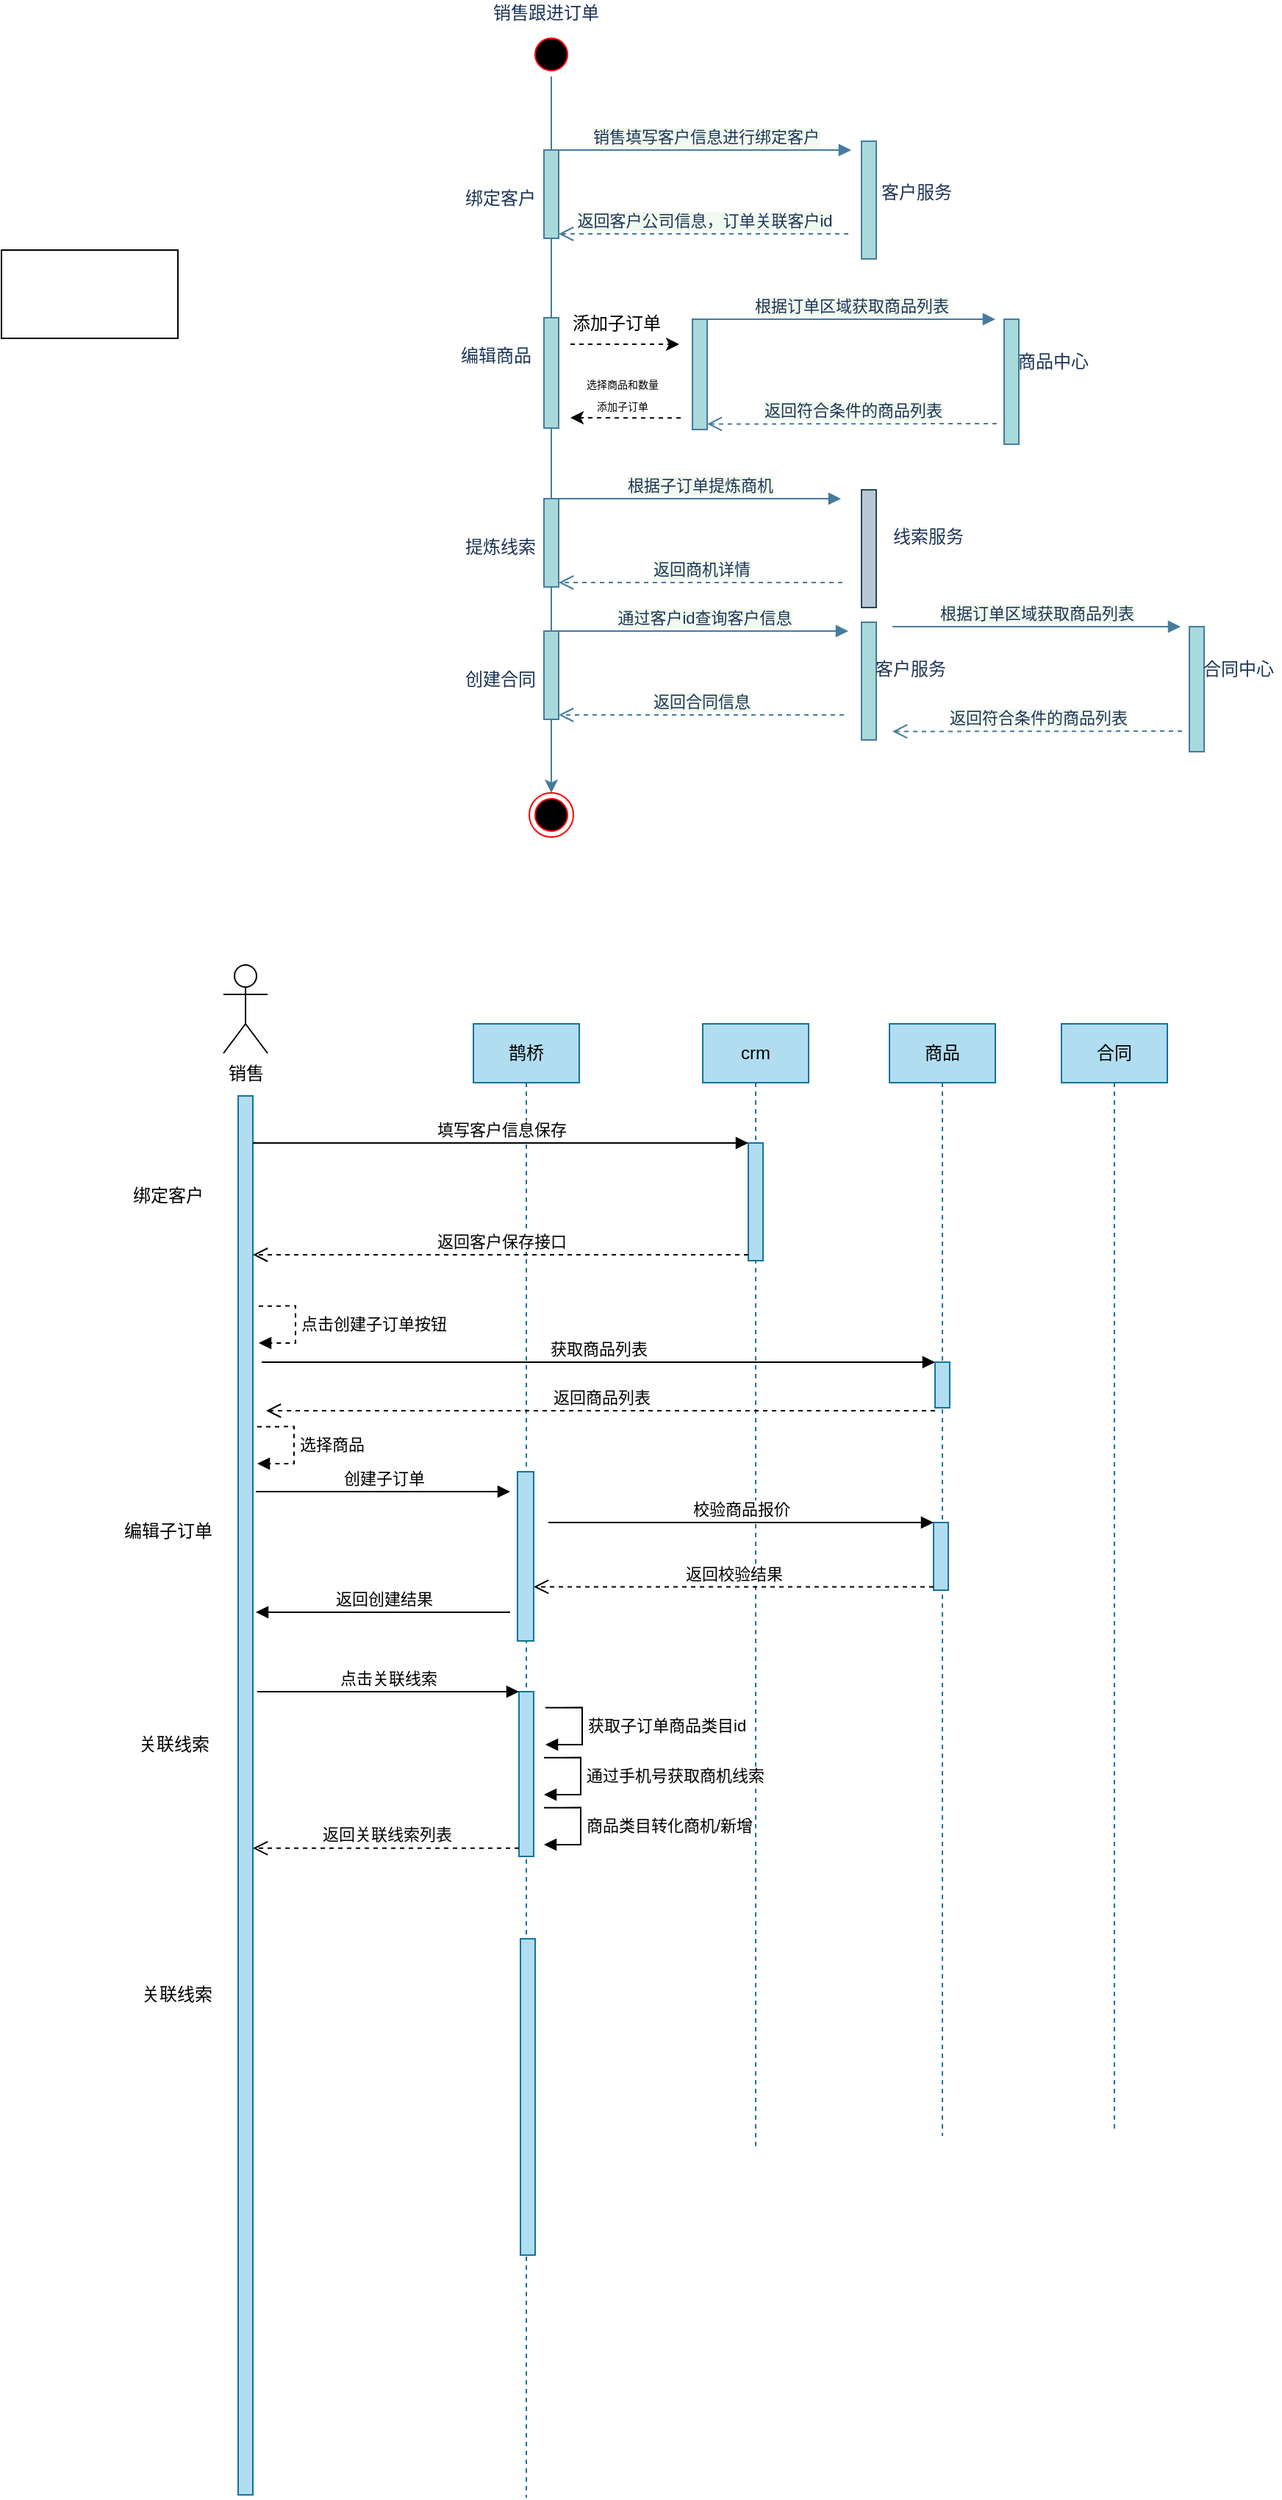 <mxfile version="13.8.0" type="github">
  <diagram id="PIqpq7g2yBhrVfeTVyQ7" name="第 1 页">
    <mxGraphModel dx="1822" dy="1141" grid="0" gridSize="10" guides="1" tooltips="1" connect="1" arrows="1" fold="1" page="0" pageScale="1" pageWidth="827" pageHeight="1169" background="none" math="0" shadow="0">
      <root>
        <mxCell id="0" />
        <mxCell id="1" parent="0" />
        <mxCell id="DmI60GA0uWcOQrbNNr-2-2" value="销售跟进订单" style="text;html=1;align=center;verticalAlign=middle;resizable=0;points=[];autosize=1;fontColor=#1D3557;" parent="1" vertex="1">
          <mxGeometry x="109" y="-362" width="82" height="18" as="geometry" />
        </mxCell>
        <mxCell id="PYMbP-hpmB8G9cI8jIo8-4" value="" style="edgeStyle=orthogonalEdgeStyle;curved=0;rounded=1;sketch=0;orthogonalLoop=1;jettySize=auto;html=1;strokeColor=#457B9D;fillColor=#A8DADC;fontColor=#1D3557;entryX=0.5;entryY=0;entryDx=0;entryDy=0;" parent="1" source="PYMbP-hpmB8G9cI8jIo8-2" target="PYMbP-hpmB8G9cI8jIo8-1" edge="1">
          <mxGeometry relative="1" as="geometry" />
        </mxCell>
        <mxCell id="DmI60GA0uWcOQrbNNr-2-10" value="" style="html=1;points=[];perimeter=orthogonalPerimeter;rounded=0;sketch=0;fillColor=#A8DADC;strokeColor=#457B9D;fontColor=#1D3557;" parent="1" vertex="1">
          <mxGeometry x="149" y="-260" width="10" height="60" as="geometry" />
        </mxCell>
        <mxCell id="DmI60GA0uWcOQrbNNr-2-11" value="销售填写客户信息进行绑定客户" style="html=1;verticalAlign=bottom;endArrow=block;strokeColor=#457B9D;fontColor=#1D3557;labelBackgroundColor=#F1FAEE;exitX=1;exitY=0;exitDx=0;exitDy=0;" parent="1" source="DmI60GA0uWcOQrbNNr-2-10" edge="1">
          <mxGeometry relative="1" as="geometry">
            <mxPoint x="358" y="-260" as="targetPoint" />
          </mxGeometry>
        </mxCell>
        <mxCell id="DmI60GA0uWcOQrbNNr-2-12" value="返回客户公司信息，订单关联客户id" style="html=1;verticalAlign=bottom;endArrow=open;dashed=1;endSize=8;strokeColor=#457B9D;fontColor=#1D3557;labelBackgroundColor=#F1FAEE;entryX=1;entryY=0.95;entryDx=0;entryDy=0;" parent="1" target="DmI60GA0uWcOQrbNNr-2-10" edge="1">
          <mxGeometry relative="1" as="geometry">
            <mxPoint x="356" y="-203" as="sourcePoint" />
          </mxGeometry>
        </mxCell>
        <mxCell id="DmI60GA0uWcOQrbNNr-2-13" value="" style="html=1;points=[];perimeter=orthogonalPerimeter;rounded=0;sketch=0;fillColor=#A8DADC;strokeColor=#457B9D;fontColor=#1D3557;" parent="1" vertex="1">
          <mxGeometry x="365" y="-266" width="10" height="80" as="geometry" />
        </mxCell>
        <mxCell id="DmI60GA0uWcOQrbNNr-2-14" value="绑定客户" style="text;html=1;align=center;verticalAlign=middle;resizable=0;points=[];autosize=1;fontColor=#1D3557;" parent="1" vertex="1">
          <mxGeometry x="90" y="-236" width="58" height="18" as="geometry" />
        </mxCell>
        <mxCell id="DmI60GA0uWcOQrbNNr-2-15" value="客户服务" style="text;html=1;align=center;verticalAlign=middle;resizable=0;points=[];autosize=1;fontColor=#1D3557;" parent="1" vertex="1">
          <mxGeometry x="373" y="-240" width="58" height="18" as="geometry" />
        </mxCell>
        <mxCell id="DmI60GA0uWcOQrbNNr-2-17" value="" style="html=1;points=[];perimeter=orthogonalPerimeter;rounded=0;sketch=0;fillColor=#A8DADC;strokeColor=#457B9D;fontColor=#1D3557;" parent="1" vertex="1">
          <mxGeometry x="250" y="-145" width="10" height="75" as="geometry" />
        </mxCell>
        <mxCell id="DmI60GA0uWcOQrbNNr-2-18" value="根据订单区域获取商品列表" style="html=1;verticalAlign=bottom;endArrow=block;strokeColor=#457B9D;fontColor=#1D3557;labelBackgroundColor=#F1FAEE;exitX=1;exitY=0;exitDx=0;exitDy=0;" parent="1" source="DmI60GA0uWcOQrbNNr-2-17" edge="1">
          <mxGeometry relative="1" as="geometry">
            <mxPoint x="456" y="-145" as="targetPoint" />
          </mxGeometry>
        </mxCell>
        <mxCell id="DmI60GA0uWcOQrbNNr-2-19" value="返回符合条件的商品列表" style="html=1;verticalAlign=bottom;endArrow=open;dashed=1;endSize=8;strokeColor=#457B9D;fontColor=#1D3557;labelBackgroundColor=#F1FAEE;entryX=1;entryY=0.95;entryDx=0;entryDy=0;" parent="1" target="DmI60GA0uWcOQrbNNr-2-17" edge="1">
          <mxGeometry relative="1" as="geometry">
            <mxPoint x="457" y="-74" as="sourcePoint" />
          </mxGeometry>
        </mxCell>
        <mxCell id="DmI60GA0uWcOQrbNNr-2-20" value="" style="html=1;points=[];perimeter=orthogonalPerimeter;rounded=0;sketch=0;fillColor=#A8DADC;strokeColor=#457B9D;fontColor=#1D3557;" parent="1" vertex="1">
          <mxGeometry x="462" y="-145" width="10" height="85" as="geometry" />
        </mxCell>
        <mxCell id="DmI60GA0uWcOQrbNNr-2-21" value="编辑商品" style="text;html=1;align=center;verticalAlign=middle;resizable=0;points=[];autosize=1;fontColor=#1D3557;" parent="1" vertex="1">
          <mxGeometry x="87" y="-129" width="58" height="18" as="geometry" />
        </mxCell>
        <mxCell id="DmI60GA0uWcOQrbNNr-2-22" value="商品中心" style="text;html=1;align=center;verticalAlign=middle;resizable=0;points=[];autosize=1;fontColor=#1D3557;" parent="1" vertex="1">
          <mxGeometry x="466" y="-125" width="58" height="18" as="geometry" />
        </mxCell>
        <mxCell id="DmI60GA0uWcOQrbNNr-2-23" value="" style="html=1;points=[];perimeter=orthogonalPerimeter;rounded=0;sketch=0;fillColor=#A8DADC;strokeColor=#457B9D;fontColor=#1D3557;" parent="1" vertex="1">
          <mxGeometry x="149" y="-23" width="10" height="60" as="geometry" />
        </mxCell>
        <mxCell id="DmI60GA0uWcOQrbNNr-2-24" value="根据子订单提炼商机" style="html=1;verticalAlign=bottom;endArrow=block;strokeColor=#457B9D;fontColor=#1D3557;labelBackgroundColor=#F1FAEE;exitX=1;exitY=0;exitDx=0;exitDy=0;" parent="1" source="DmI60GA0uWcOQrbNNr-2-23" edge="1">
          <mxGeometry relative="1" as="geometry">
            <mxPoint x="351" y="-23" as="targetPoint" />
          </mxGeometry>
        </mxCell>
        <mxCell id="DmI60GA0uWcOQrbNNr-2-25" value="返回商机详情" style="html=1;verticalAlign=bottom;endArrow=open;dashed=1;endSize=8;strokeColor=#457B9D;fontColor=#1D3557;labelBackgroundColor=#F1FAEE;entryX=1;entryY=0.95;entryDx=0;entryDy=0;" parent="1" target="DmI60GA0uWcOQrbNNr-2-23" edge="1">
          <mxGeometry relative="1" as="geometry">
            <mxPoint x="352" y="34" as="sourcePoint" />
          </mxGeometry>
        </mxCell>
        <mxCell id="DmI60GA0uWcOQrbNNr-2-26" value="" style="html=1;points=[];perimeter=orthogonalPerimeter;rounded=0;sketch=0;fillColor=#bac8d3;strokeColor=#23445d;" parent="1" vertex="1">
          <mxGeometry x="365" y="-29" width="10" height="80" as="geometry" />
        </mxCell>
        <mxCell id="DmI60GA0uWcOQrbNNr-2-27" value="提炼线索" style="text;html=1;align=center;verticalAlign=middle;resizable=0;points=[];autosize=1;fontColor=#1D3557;" parent="1" vertex="1">
          <mxGeometry x="90" y="1" width="58" height="18" as="geometry" />
        </mxCell>
        <mxCell id="DmI60GA0uWcOQrbNNr-2-28" value="线索服务" style="text;html=1;align=center;verticalAlign=middle;resizable=0;points=[];autosize=1;fontColor=#1D3557;" parent="1" vertex="1">
          <mxGeometry x="381" y="-6" width="58" height="18" as="geometry" />
        </mxCell>
        <mxCell id="DmI60GA0uWcOQrbNNr-2-29" value="" style="html=1;points=[];perimeter=orthogonalPerimeter;rounded=0;sketch=0;fillColor=#A8DADC;strokeColor=#457B9D;fontColor=#1D3557;" parent="1" vertex="1">
          <mxGeometry x="149" y="67" width="10" height="60" as="geometry" />
        </mxCell>
        <mxCell id="DmI60GA0uWcOQrbNNr-2-30" value="通过客户id查询客户信息" style="html=1;verticalAlign=bottom;endArrow=block;strokeColor=#457B9D;fontColor=#1D3557;labelBackgroundColor=#F1FAEE;exitX=1;exitY=0;exitDx=0;exitDy=0;" parent="1" source="DmI60GA0uWcOQrbNNr-2-29" edge="1">
          <mxGeometry relative="1" as="geometry">
            <mxPoint x="356" y="67" as="targetPoint" />
          </mxGeometry>
        </mxCell>
        <mxCell id="DmI60GA0uWcOQrbNNr-2-31" value="返回合同信息" style="html=1;verticalAlign=bottom;endArrow=open;dashed=1;endSize=8;strokeColor=#457B9D;fontColor=#1D3557;labelBackgroundColor=#F1FAEE;entryX=1;entryY=0.95;entryDx=0;entryDy=0;" parent="1" target="DmI60GA0uWcOQrbNNr-2-29" edge="1">
          <mxGeometry relative="1" as="geometry">
            <mxPoint x="353" y="124" as="sourcePoint" />
          </mxGeometry>
        </mxCell>
        <mxCell id="DmI60GA0uWcOQrbNNr-2-32" value="" style="html=1;points=[];perimeter=orthogonalPerimeter;rounded=0;sketch=0;fillColor=#A8DADC;strokeColor=#457B9D;fontColor=#1D3557;" parent="1" vertex="1">
          <mxGeometry x="365" y="61" width="10" height="80" as="geometry" />
        </mxCell>
        <mxCell id="DmI60GA0uWcOQrbNNr-2-33" value="创建合同" style="text;html=1;align=center;verticalAlign=middle;resizable=0;points=[];autosize=1;fontColor=#1D3557;" parent="1" vertex="1">
          <mxGeometry x="90" y="91" width="58" height="18" as="geometry" />
        </mxCell>
        <mxCell id="DmI60GA0uWcOQrbNNr-2-34" value="客户服务" style="text;html=1;align=center;verticalAlign=middle;resizable=0;points=[];autosize=1;fontColor=#1D3557;" parent="1" vertex="1">
          <mxGeometry x="369" y="84" width="58" height="18" as="geometry" />
        </mxCell>
        <mxCell id="PYMbP-hpmB8G9cI8jIo8-1" value="" style="ellipse;html=1;shape=endState;fillColor=#000000;strokeColor=#ff0000;rounded=0;sketch=0;fontColor=#1D3557;" parent="1" vertex="1">
          <mxGeometry x="139" y="177" width="30" height="30" as="geometry" />
        </mxCell>
        <mxCell id="PYMbP-hpmB8G9cI8jIo8-2" value="" style="ellipse;html=1;shape=startState;fillColor=#000000;strokeColor=#ff0000;rounded=0;sketch=0;fontColor=#1D3557;" parent="1" vertex="1">
          <mxGeometry x="139" y="-340" width="30" height="30" as="geometry" />
        </mxCell>
        <mxCell id="SoGWiR2uLx1Ju7XlsU4c-3" value="" style="rounded=0;whiteSpace=wrap;html=1;" vertex="1" parent="1">
          <mxGeometry x="-220" y="-192" width="120" height="60" as="geometry" />
        </mxCell>
        <mxCell id="SoGWiR2uLx1Ju7XlsU4c-4" value="" style="endArrow=classic;html=1;dashed=1;" edge="1" parent="1">
          <mxGeometry width="50" height="50" relative="1" as="geometry">
            <mxPoint x="167" y="-128" as="sourcePoint" />
            <mxPoint x="241" y="-128" as="targetPoint" />
          </mxGeometry>
        </mxCell>
        <mxCell id="SoGWiR2uLx1Ju7XlsU4c-5" value="添加子订单" style="text;html=1;align=center;verticalAlign=middle;resizable=0;points=[];autosize=1;" vertex="1" parent="1">
          <mxGeometry x="163" y="-151" width="70" height="18" as="geometry" />
        </mxCell>
        <mxCell id="SoGWiR2uLx1Ju7XlsU4c-6" value="" style="endArrow=classic;html=1;dashed=1;" edge="1" parent="1">
          <mxGeometry width="50" height="50" relative="1" as="geometry">
            <mxPoint x="242.0" y="-77.83" as="sourcePoint" />
            <mxPoint x="167" y="-78" as="targetPoint" />
          </mxGeometry>
        </mxCell>
        <mxCell id="SoGWiR2uLx1Ju7XlsU4c-7" value="&lt;font style=&quot;font-size: 7px&quot;&gt;选择商品和数量&lt;br style=&quot;font-size: 7px&quot;&gt;添加子订单&lt;/font&gt;" style="text;html=1;align=center;verticalAlign=middle;resizable=0;points=[];autosize=1;" vertex="1" parent="1">
          <mxGeometry x="155" y="-111" width="94" height="32" as="geometry" />
        </mxCell>
        <mxCell id="SoGWiR2uLx1Ju7XlsU4c-9" value="" style="html=1;points=[];perimeter=orthogonalPerimeter;rounded=0;sketch=0;fillColor=#A8DADC;strokeColor=#457B9D;fontColor=#1D3557;" vertex="1" parent="1">
          <mxGeometry x="149" y="-146" width="10" height="75" as="geometry" />
        </mxCell>
        <mxCell id="SoGWiR2uLx1Ju7XlsU4c-16" value="根据订单区域获取商品列表" style="html=1;verticalAlign=bottom;endArrow=block;strokeColor=#457B9D;fontColor=#1D3557;labelBackgroundColor=#F1FAEE;exitX=1;exitY=0;exitDx=0;exitDy=0;" edge="1" parent="1">
          <mxGeometry relative="1" as="geometry">
            <mxPoint x="582" y="64" as="targetPoint" />
            <mxPoint x="386" y="64" as="sourcePoint" />
          </mxGeometry>
        </mxCell>
        <mxCell id="SoGWiR2uLx1Ju7XlsU4c-17" value="返回符合条件的商品列表" style="html=1;verticalAlign=bottom;endArrow=open;dashed=1;endSize=8;strokeColor=#457B9D;fontColor=#1D3557;labelBackgroundColor=#F1FAEE;entryX=1;entryY=0.95;entryDx=0;entryDy=0;" edge="1" parent="1">
          <mxGeometry relative="1" as="geometry">
            <mxPoint x="583.0" y="135" as="sourcePoint" />
            <mxPoint x="386" y="135.25" as="targetPoint" />
          </mxGeometry>
        </mxCell>
        <mxCell id="SoGWiR2uLx1Ju7XlsU4c-18" value="" style="html=1;points=[];perimeter=orthogonalPerimeter;rounded=0;sketch=0;fillColor=#A8DADC;strokeColor=#457B9D;fontColor=#1D3557;" vertex="1" parent="1">
          <mxGeometry x="588" y="64" width="10" height="85" as="geometry" />
        </mxCell>
        <mxCell id="SoGWiR2uLx1Ju7XlsU4c-19" value="合同中心" style="text;html=1;align=center;verticalAlign=middle;resizable=0;points=[];autosize=1;fontColor=#1D3557;" vertex="1" parent="1">
          <mxGeometry x="592" y="84" width="58" height="18" as="geometry" />
        </mxCell>
        <mxCell id="SoGWiR2uLx1Ju7XlsU4c-20" value="销售" style="shape=umlActor;verticalLabelPosition=bottom;verticalAlign=top;html=1;" vertex="1" parent="1">
          <mxGeometry x="-69" y="294" width="30" height="60" as="geometry" />
        </mxCell>
        <mxCell id="SoGWiR2uLx1Ju7XlsU4c-21" value="" style="html=1;points=[];perimeter=orthogonalPerimeter;fillColor=#b1ddf0;strokeColor=#10739e;" vertex="1" parent="1">
          <mxGeometry x="-59" y="383" width="10" height="951" as="geometry" />
        </mxCell>
        <mxCell id="SoGWiR2uLx1Ju7XlsU4c-22" value="鹊桥" style="shape=umlLifeline;perimeter=lifelinePerimeter;whiteSpace=wrap;html=1;container=1;collapsible=0;recursiveResize=0;outlineConnect=0;fillColor=#b1ddf0;strokeColor=#10739e;" vertex="1" parent="1">
          <mxGeometry x="101" y="334" width="72" height="1002" as="geometry" />
        </mxCell>
        <mxCell id="SoGWiR2uLx1Ju7XlsU4c-39" value="" style="html=1;points=[];perimeter=orthogonalPerimeter;fillColor=#b1ddf0;strokeColor=#10739e;" vertex="1" parent="SoGWiR2uLx1Ju7XlsU4c-22">
          <mxGeometry x="30" y="304.5" width="11" height="115" as="geometry" />
        </mxCell>
        <mxCell id="SoGWiR2uLx1Ju7XlsU4c-49" value="" style="html=1;points=[];perimeter=orthogonalPerimeter;fillColor=#b1ddf0;strokeColor=#10739e;" vertex="1" parent="SoGWiR2uLx1Ju7XlsU4c-22">
          <mxGeometry x="31" y="454" width="10" height="112" as="geometry" />
        </mxCell>
        <mxCell id="SoGWiR2uLx1Ju7XlsU4c-50" value="点击关联线索" style="html=1;verticalAlign=bottom;endArrow=block;entryX=0;entryY=0;" edge="1" target="SoGWiR2uLx1Ju7XlsU4c-49" parent="SoGWiR2uLx1Ju7XlsU4c-22">
          <mxGeometry relative="1" as="geometry">
            <mxPoint x="-147" y="454" as="sourcePoint" />
          </mxGeometry>
        </mxCell>
        <mxCell id="SoGWiR2uLx1Ju7XlsU4c-58" value="" style="html=1;points=[];perimeter=orthogonalPerimeter;fillColor=#b1ddf0;strokeColor=#10739e;" vertex="1" parent="SoGWiR2uLx1Ju7XlsU4c-22">
          <mxGeometry x="32" y="622" width="10" height="215" as="geometry" />
        </mxCell>
        <mxCell id="SoGWiR2uLx1Ju7XlsU4c-23" value="crm" style="shape=umlLifeline;perimeter=lifelinePerimeter;whiteSpace=wrap;html=1;container=1;collapsible=0;recursiveResize=0;outlineConnect=0;fillColor=#b1ddf0;strokeColor=#10739e;" vertex="1" parent="1">
          <mxGeometry x="257" y="334" width="72" height="765" as="geometry" />
        </mxCell>
        <mxCell id="SoGWiR2uLx1Ju7XlsU4c-27" value="" style="html=1;points=[];perimeter=orthogonalPerimeter;fillColor=#b1ddf0;strokeColor=#10739e;" vertex="1" parent="SoGWiR2uLx1Ju7XlsU4c-23">
          <mxGeometry x="31" y="81" width="10" height="80" as="geometry" />
        </mxCell>
        <mxCell id="SoGWiR2uLx1Ju7XlsU4c-24" value="商品" style="shape=umlLifeline;perimeter=lifelinePerimeter;whiteSpace=wrap;html=1;container=1;collapsible=0;recursiveResize=0;outlineConnect=0;fillColor=#b1ddf0;strokeColor=#10739e;" vertex="1" parent="1">
          <mxGeometry x="384" y="334" width="72" height="756" as="geometry" />
        </mxCell>
        <mxCell id="SoGWiR2uLx1Ju7XlsU4c-35" value="获取商品列表" style="html=1;verticalAlign=bottom;endArrow=block;entryX=0;entryY=0;" edge="1" target="SoGWiR2uLx1Ju7XlsU4c-34" parent="SoGWiR2uLx1Ju7XlsU4c-24">
          <mxGeometry relative="1" as="geometry">
            <mxPoint x="-427" y="230" as="sourcePoint" />
          </mxGeometry>
        </mxCell>
        <mxCell id="SoGWiR2uLx1Ju7XlsU4c-34" value="" style="html=1;points=[];perimeter=orthogonalPerimeter;fillColor=#b1ddf0;strokeColor=#10739e;" vertex="1" parent="SoGWiR2uLx1Ju7XlsU4c-24">
          <mxGeometry x="31" y="230" width="10" height="31" as="geometry" />
        </mxCell>
        <mxCell id="SoGWiR2uLx1Ju7XlsU4c-36" value="返回商品列表" style="html=1;verticalAlign=bottom;endArrow=open;dashed=1;endSize=8;exitX=0;exitY=0.95;" edge="1" parent="SoGWiR2uLx1Ju7XlsU4c-24">
          <mxGeometry relative="1" as="geometry">
            <mxPoint x="-424" y="263" as="targetPoint" />
            <mxPoint x="31" y="263" as="sourcePoint" />
          </mxGeometry>
        </mxCell>
        <mxCell id="SoGWiR2uLx1Ju7XlsU4c-42" value="" style="html=1;points=[];perimeter=orthogonalPerimeter;fillColor=#b1ddf0;strokeColor=#10739e;" vertex="1" parent="SoGWiR2uLx1Ju7XlsU4c-24">
          <mxGeometry x="30" y="339" width="10" height="46" as="geometry" />
        </mxCell>
        <mxCell id="SoGWiR2uLx1Ju7XlsU4c-43" value="校验商品报价" style="html=1;verticalAlign=bottom;endArrow=block;entryX=0;entryY=0;" edge="1" target="SoGWiR2uLx1Ju7XlsU4c-42" parent="SoGWiR2uLx1Ju7XlsU4c-24">
          <mxGeometry relative="1" as="geometry">
            <mxPoint x="-232" y="339" as="sourcePoint" />
          </mxGeometry>
        </mxCell>
        <mxCell id="SoGWiR2uLx1Ju7XlsU4c-25" value="合同" style="shape=umlLifeline;perimeter=lifelinePerimeter;whiteSpace=wrap;html=1;container=1;collapsible=0;recursiveResize=0;outlineConnect=0;fillColor=#b1ddf0;strokeColor=#10739e;" vertex="1" parent="1">
          <mxGeometry x="501" y="334" width="72" height="754" as="geometry" />
        </mxCell>
        <mxCell id="SoGWiR2uLx1Ju7XlsU4c-28" value="填写客户信息保存" style="html=1;verticalAlign=bottom;endArrow=block;entryX=0;entryY=0;" edge="1" target="SoGWiR2uLx1Ju7XlsU4c-27" parent="1" source="SoGWiR2uLx1Ju7XlsU4c-21">
          <mxGeometry relative="1" as="geometry">
            <mxPoint x="211" y="412" as="sourcePoint" />
          </mxGeometry>
        </mxCell>
        <mxCell id="SoGWiR2uLx1Ju7XlsU4c-29" value="返回客户保存接口" style="html=1;verticalAlign=bottom;endArrow=open;dashed=1;endSize=8;exitX=0;exitY=0.95;" edge="1" source="SoGWiR2uLx1Ju7XlsU4c-27" parent="1" target="SoGWiR2uLx1Ju7XlsU4c-21">
          <mxGeometry relative="1" as="geometry">
            <mxPoint x="211" y="488" as="targetPoint" />
          </mxGeometry>
        </mxCell>
        <mxCell id="SoGWiR2uLx1Ju7XlsU4c-31" value="绑定客户" style="text;html=1;align=center;verticalAlign=middle;resizable=0;points=[];autosize=1;" vertex="1" parent="1">
          <mxGeometry x="-136" y="442" width="58" height="18" as="geometry" />
        </mxCell>
        <mxCell id="SoGWiR2uLx1Ju7XlsU4c-33" value="编辑子订单" style="text;html=1;align=center;verticalAlign=middle;resizable=0;points=[];autosize=1;" vertex="1" parent="1">
          <mxGeometry x="-142" y="670" width="70" height="18" as="geometry" />
        </mxCell>
        <mxCell id="SoGWiR2uLx1Ju7XlsU4c-40" value="点击创建子订单按钮" style="edgeStyle=orthogonalEdgeStyle;html=1;align=left;spacingLeft=2;endArrow=block;rounded=0;entryX=0.1;entryY=0.33;entryDx=0;entryDy=0;entryPerimeter=0;exitX=0.1;exitY=0.33;exitDx=0;exitDy=0;exitPerimeter=0;dashed=1;" edge="1" parent="1">
          <mxGeometry relative="1" as="geometry">
            <mxPoint x="-45" y="525.84" as="sourcePoint" />
            <Array as="points">
              <mxPoint x="-20" y="526" />
              <mxPoint x="-20" y="551" />
            </Array>
            <mxPoint x="-45" y="551" as="targetPoint" />
          </mxGeometry>
        </mxCell>
        <mxCell id="SoGWiR2uLx1Ju7XlsU4c-41" value="选择商品" style="edgeStyle=orthogonalEdgeStyle;html=1;align=left;spacingLeft=2;endArrow=block;rounded=0;entryX=0.1;entryY=0.33;entryDx=0;entryDy=0;entryPerimeter=0;exitX=0.1;exitY=0.33;exitDx=0;exitDy=0;exitPerimeter=0;dashed=1;" edge="1" parent="1">
          <mxGeometry relative="1" as="geometry">
            <mxPoint x="-46" y="607.84" as="sourcePoint" />
            <Array as="points">
              <mxPoint x="-21" y="608" />
              <mxPoint x="-21" y="633" />
            </Array>
            <mxPoint x="-46" y="633" as="targetPoint" />
          </mxGeometry>
        </mxCell>
        <mxCell id="SoGWiR2uLx1Ju7XlsU4c-44" value="返回校验结果" style="html=1;verticalAlign=bottom;endArrow=open;dashed=1;endSize=8;exitX=0;exitY=0.95;" edge="1" source="SoGWiR2uLx1Ju7XlsU4c-42" parent="1" target="SoGWiR2uLx1Ju7XlsU4c-39">
          <mxGeometry relative="1" as="geometry">
            <mxPoint x="149" y="751" as="targetPoint" />
          </mxGeometry>
        </mxCell>
        <mxCell id="SoGWiR2uLx1Ju7XlsU4c-45" value="创建子订单" style="html=1;verticalAlign=bottom;endArrow=block;" edge="1" parent="1">
          <mxGeometry relative="1" as="geometry">
            <mxPoint x="-47" y="652" as="sourcePoint" />
            <mxPoint x="126" y="652" as="targetPoint" />
          </mxGeometry>
        </mxCell>
        <mxCell id="SoGWiR2uLx1Ju7XlsU4c-47" value="返回创建结果" style="html=1;verticalAlign=bottom;endArrow=block;" edge="1" parent="1">
          <mxGeometry relative="1" as="geometry">
            <mxPoint x="126" y="734" as="sourcePoint" />
            <mxPoint x="-47" y="734" as="targetPoint" />
          </mxGeometry>
        </mxCell>
        <mxCell id="SoGWiR2uLx1Ju7XlsU4c-52" value="关联线索" style="text;html=1;align=center;verticalAlign=middle;resizable=0;points=[];autosize=1;" vertex="1" parent="1">
          <mxGeometry x="-132" y="815" width="58" height="18" as="geometry" />
        </mxCell>
        <mxCell id="SoGWiR2uLx1Ju7XlsU4c-51" value="返回关联线索列表" style="html=1;verticalAlign=bottom;endArrow=open;dashed=1;endSize=8;exitX=0;exitY=0.95;" edge="1" source="SoGWiR2uLx1Ju7XlsU4c-49" parent="1" target="SoGWiR2uLx1Ju7XlsU4c-21">
          <mxGeometry relative="1" as="geometry">
            <mxPoint x="-50" y="898" as="targetPoint" />
          </mxGeometry>
        </mxCell>
        <mxCell id="SoGWiR2uLx1Ju7XlsU4c-54" value="获取子订单商品类目id" style="edgeStyle=orthogonalEdgeStyle;html=1;align=left;spacingLeft=2;endArrow=block;rounded=0;entryX=0.1;entryY=0.33;entryDx=0;entryDy=0;entryPerimeter=0;exitX=0.1;exitY=0.33;exitDx=0;exitDy=0;exitPerimeter=0;" edge="1" parent="1">
          <mxGeometry relative="1" as="geometry">
            <mxPoint x="150" y="798.84" as="sourcePoint" />
            <Array as="points">
              <mxPoint x="175" y="799" />
              <mxPoint x="175" y="824" />
            </Array>
            <mxPoint x="150" y="824" as="targetPoint" />
          </mxGeometry>
        </mxCell>
        <mxCell id="SoGWiR2uLx1Ju7XlsU4c-55" value="通过手机号获取商机线索" style="edgeStyle=orthogonalEdgeStyle;html=1;align=left;spacingLeft=2;endArrow=block;rounded=0;entryX=0.1;entryY=0.33;entryDx=0;entryDy=0;entryPerimeter=0;exitX=0.1;exitY=0.33;exitDx=0;exitDy=0;exitPerimeter=0;" edge="1" parent="1">
          <mxGeometry relative="1" as="geometry">
            <mxPoint x="149" y="832.84" as="sourcePoint" />
            <Array as="points">
              <mxPoint x="174" y="833" />
              <mxPoint x="174" y="858" />
            </Array>
            <mxPoint x="149" y="858" as="targetPoint" />
          </mxGeometry>
        </mxCell>
        <mxCell id="SoGWiR2uLx1Ju7XlsU4c-56" value="商品类目转化商机/新增" style="edgeStyle=orthogonalEdgeStyle;html=1;align=left;spacingLeft=2;endArrow=block;rounded=0;entryX=0.1;entryY=0.33;entryDx=0;entryDy=0;entryPerimeter=0;exitX=0.1;exitY=0.33;exitDx=0;exitDy=0;exitPerimeter=0;" edge="1" parent="1">
          <mxGeometry relative="1" as="geometry">
            <mxPoint x="149" y="866.84" as="sourcePoint" />
            <Array as="points">
              <mxPoint x="174" y="867" />
              <mxPoint x="174" y="892" />
            </Array>
            <mxPoint x="149" y="892" as="targetPoint" />
          </mxGeometry>
        </mxCell>
        <mxCell id="SoGWiR2uLx1Ju7XlsU4c-57" value="关联线索" style="text;html=1;align=center;verticalAlign=middle;resizable=0;points=[];autosize=1;" vertex="1" parent="1">
          <mxGeometry x="-130" y="985" width="58" height="18" as="geometry" />
        </mxCell>
      </root>
    </mxGraphModel>
  </diagram>
</mxfile>

